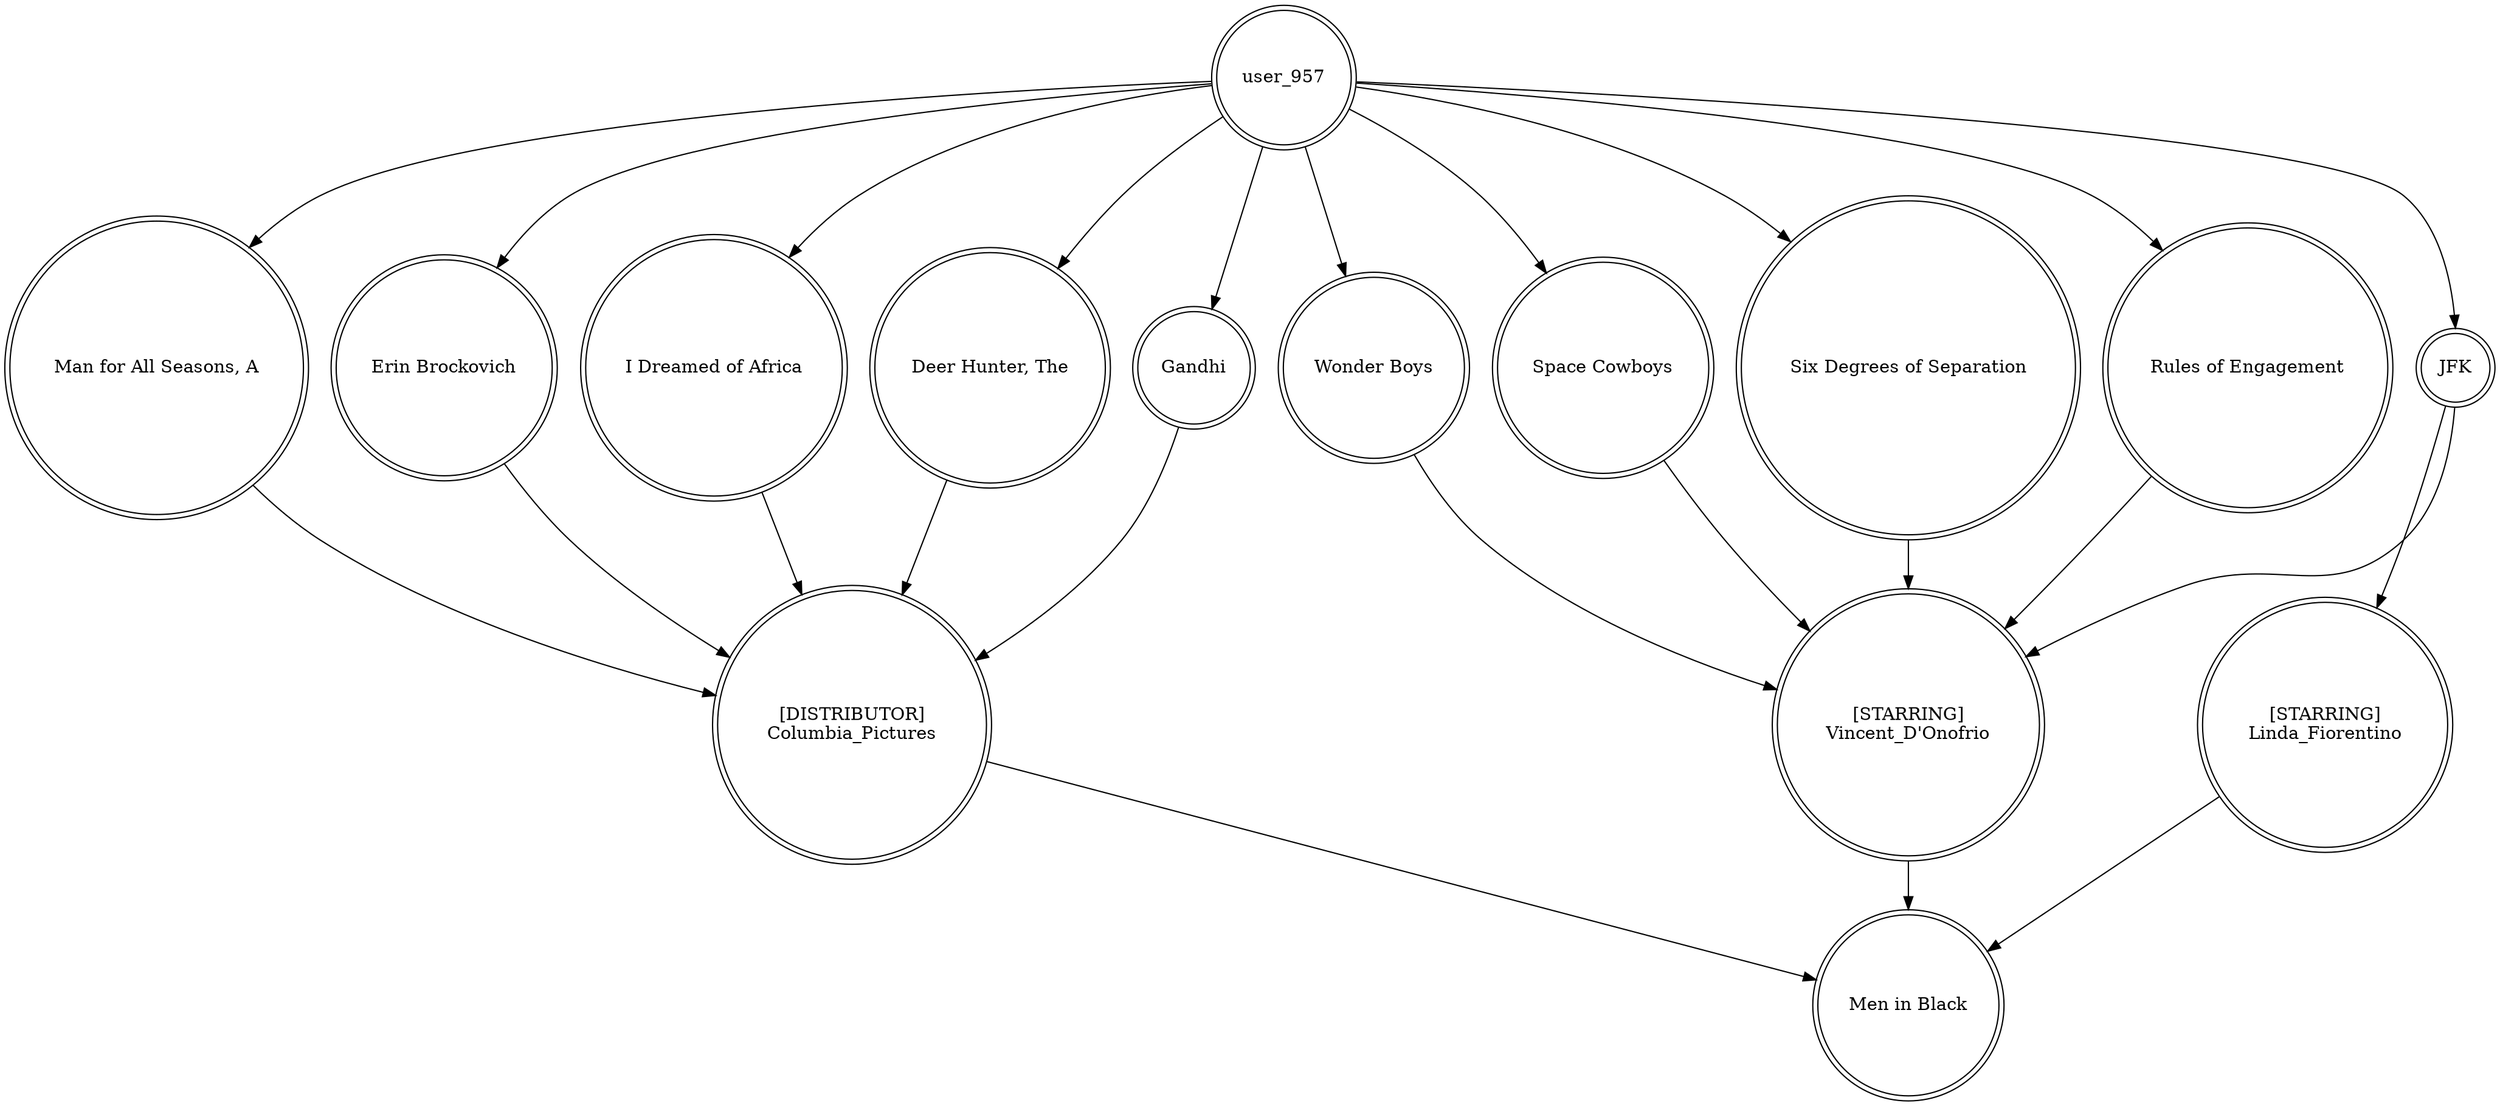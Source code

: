 digraph finite_state_machine {
	node [shape=doublecircle]
	user_957 -> "Man for All Seasons, A"
	user_957 -> "Erin Brockovich"
	"I Dreamed of Africa" -> "[DISTRIBUTOR]
Columbia_Pictures"
	JFK -> "[STARRING]
Vincent_D'Onofrio"
	user_957 -> "Deer Hunter, The"
	"Wonder Boys" -> "[STARRING]
Vincent_D'Onofrio"
	"Deer Hunter, The" -> "[DISTRIBUTOR]
Columbia_Pictures"
	user_957 -> "Wonder Boys"
	Gandhi -> "[DISTRIBUTOR]
Columbia_Pictures"
	user_957 -> "Space Cowboys"
	user_957 -> "I Dreamed of Africa"
	user_957 -> Gandhi
	user_957 -> JFK
	JFK -> "[STARRING]
Linda_Fiorentino"
	"[STARRING]
Linda_Fiorentino" -> "Men in Black"
	"Six Degrees of Separation" -> "[STARRING]
Vincent_D'Onofrio"
	user_957 -> "Rules of Engagement"
	"Space Cowboys" -> "[STARRING]
Vincent_D'Onofrio"
	"[DISTRIBUTOR]
Columbia_Pictures" -> "Men in Black"
	"Erin Brockovich" -> "[DISTRIBUTOR]
Columbia_Pictures"
	"Rules of Engagement" -> "[STARRING]
Vincent_D'Onofrio"
	user_957 -> "Six Degrees of Separation"
	"[STARRING]
Vincent_D'Onofrio" -> "Men in Black"
	"Man for All Seasons, A" -> "[DISTRIBUTOR]
Columbia_Pictures"
}
